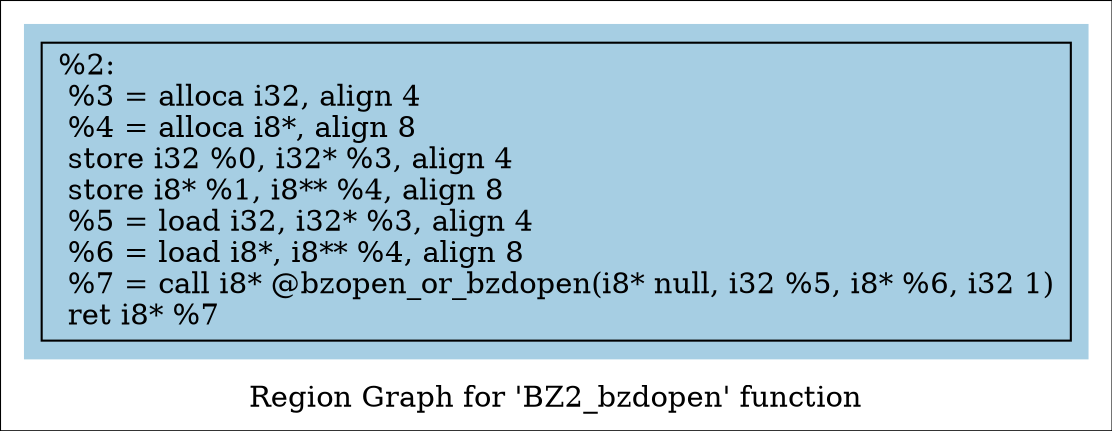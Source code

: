 digraph "Region Graph for 'BZ2_bzdopen' function" {
	label="Region Graph for 'BZ2_bzdopen' function";

	Node0x2a97e70 [shape=record,label="{%2:\l  %3 = alloca i32, align 4\l  %4 = alloca i8*, align 8\l  store i32 %0, i32* %3, align 4\l  store i8* %1, i8** %4, align 8\l  %5 = load i32, i32* %3, align 4\l  %6 = load i8*, i8** %4, align 8\l  %7 = call i8* @bzopen_or_bzdopen(i8* null, i32 %5, i8* %6, i32 1)\l  ret i8* %7\l}"];
	colorscheme = "paired12"
        subgraph cluster_0x2b66920 {
          label = "";
          style = filled;
          color = 1
          Node0x2a97e70;
        }
}
